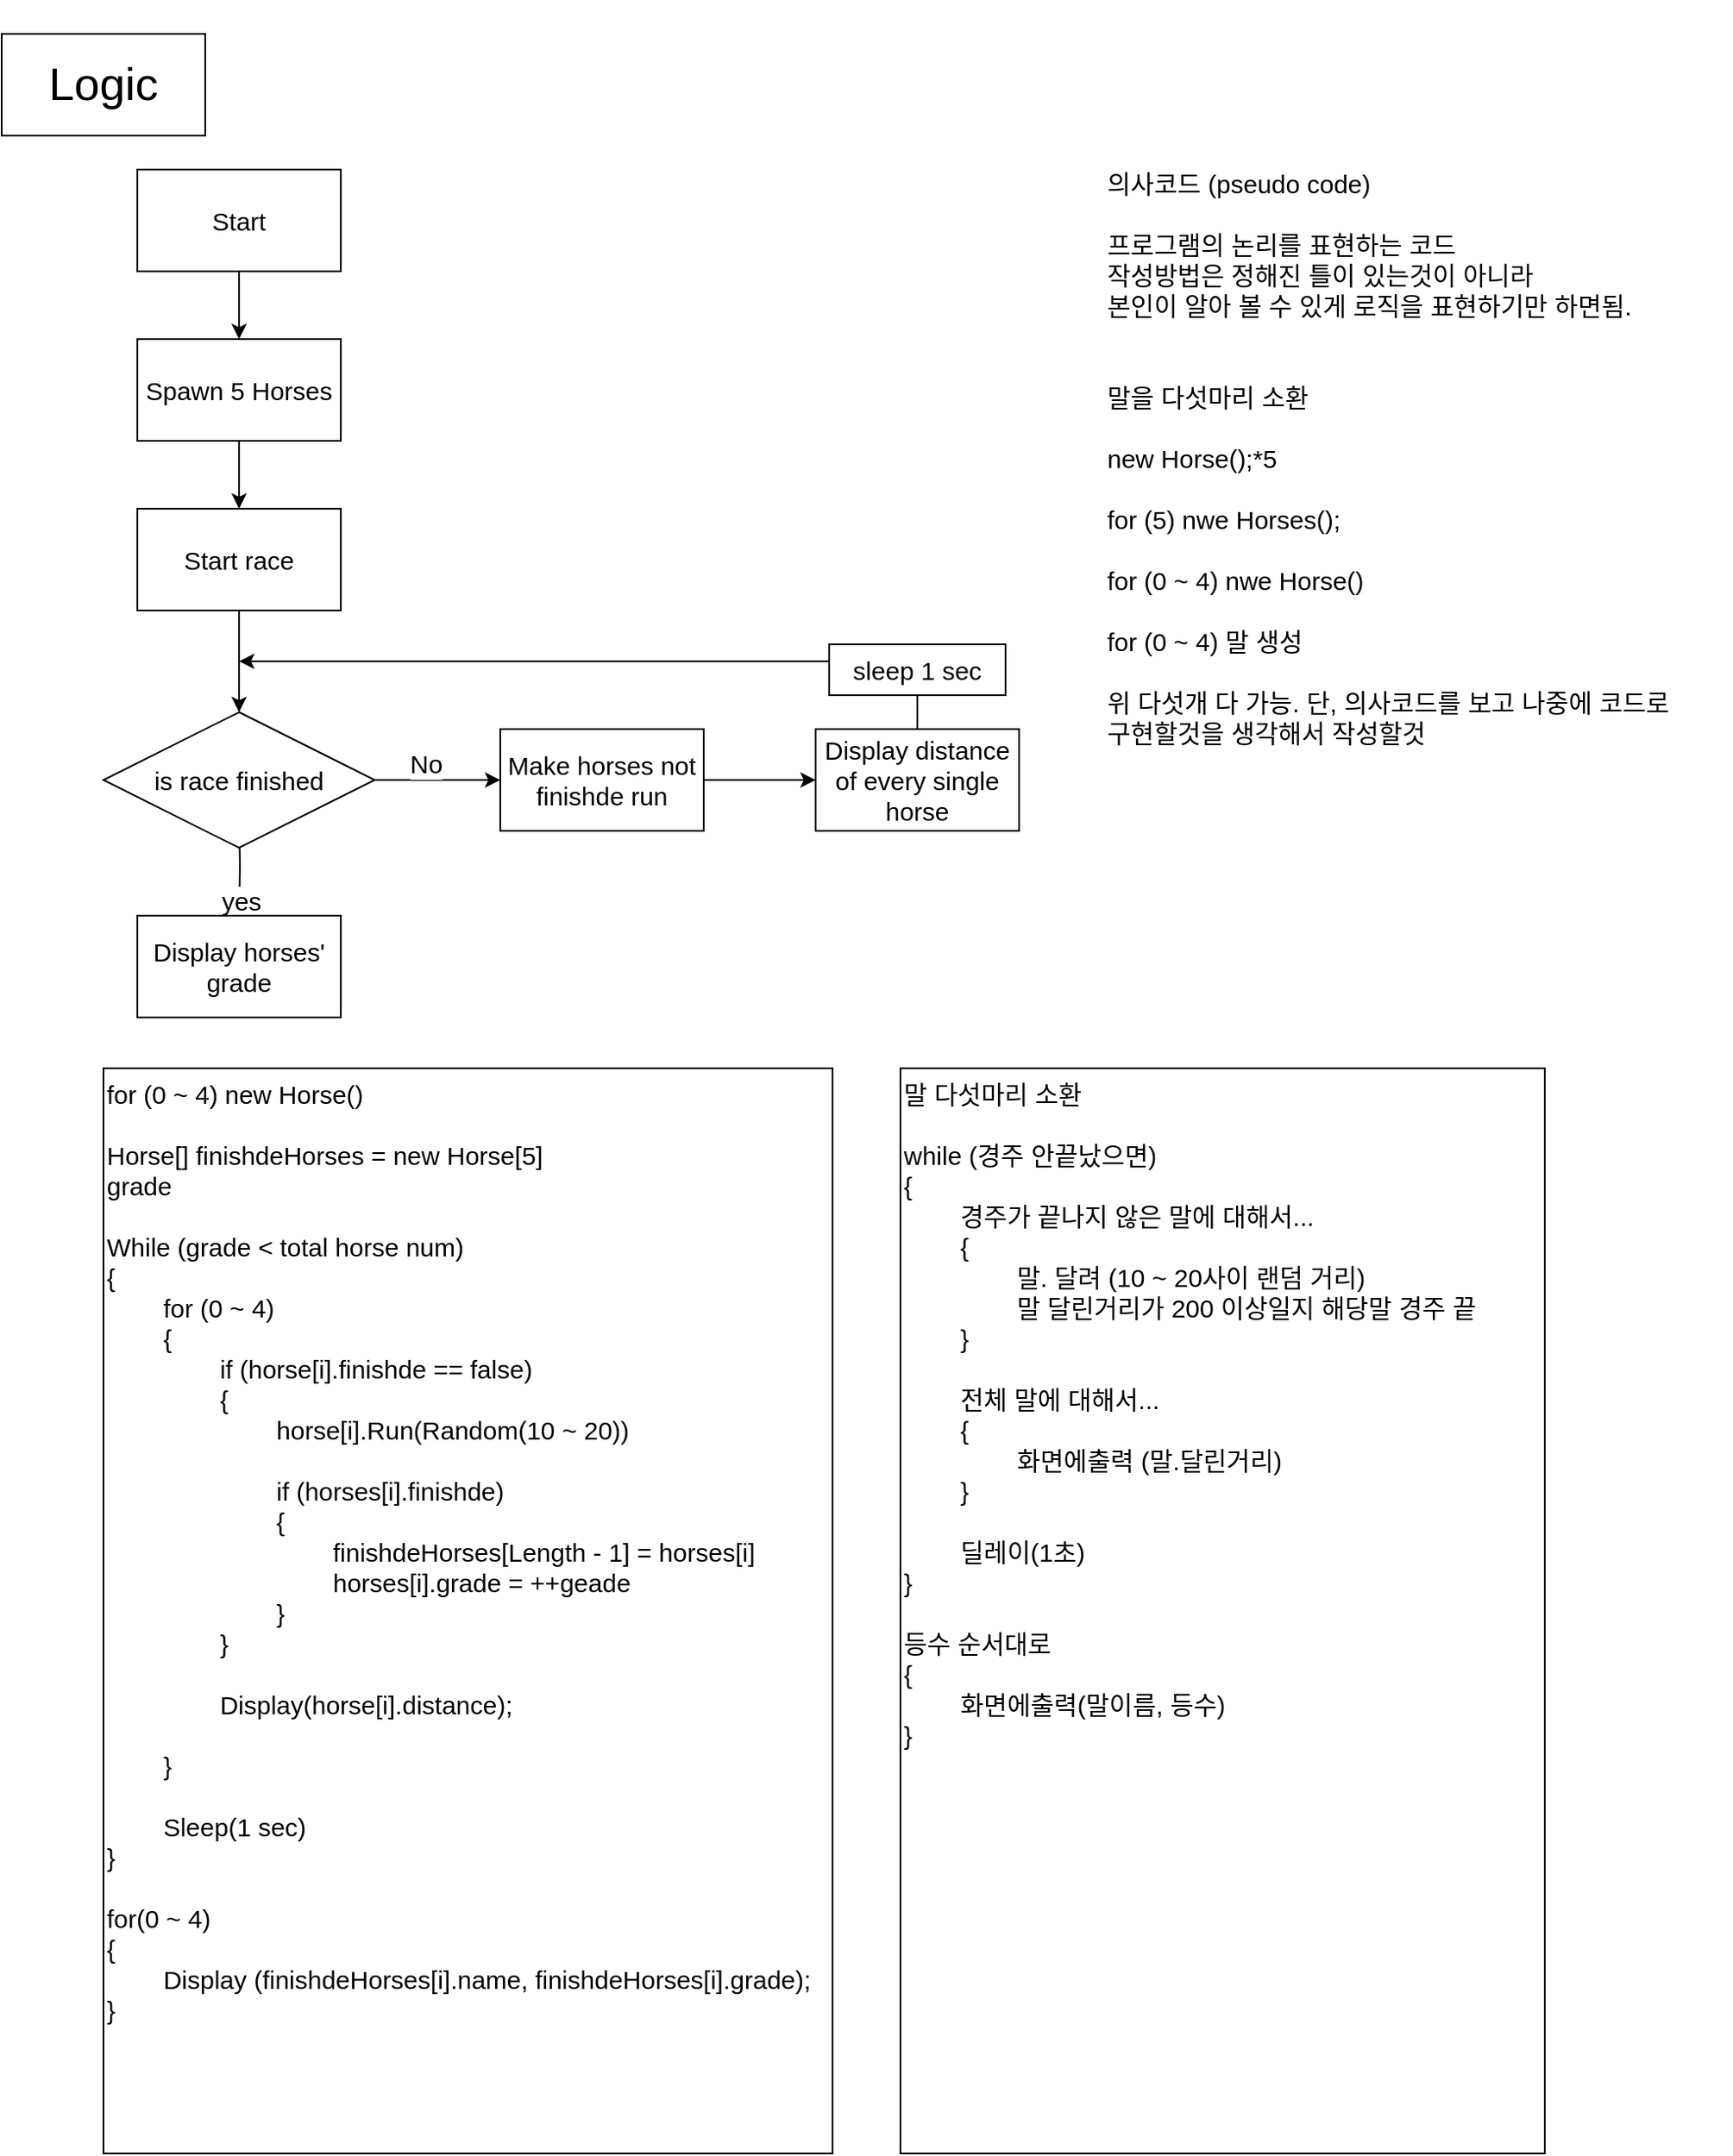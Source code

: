 <mxfile version="20.3.6" type="device"><diagram id="C5RBs43oDa-KdzZeNtuy" name="Page-1"><mxGraphModel dx="1673" dy="2103" grid="1" gridSize="10" guides="1" tooltips="1" connect="1" arrows="1" fold="1" page="1" pageScale="1" pageWidth="827" pageHeight="1169" math="0" shadow="0"><root><mxCell id="WIyWlLk6GJQsqaUBKTNV-0"/><mxCell id="WIyWlLk6GJQsqaUBKTNV-1" parent="WIyWlLk6GJQsqaUBKTNV-0"/><mxCell id="GjZZtBfI02XcdGesBnc_-2" value="Logic" style="rounded=0;whiteSpace=wrap;html=1;strokeWidth=1;fontSize=27;" parent="WIyWlLk6GJQsqaUBKTNV-1" vertex="1"><mxGeometry width="120" height="60" as="geometry"/></mxCell><mxCell id="GjZZtBfI02XcdGesBnc_-3" value="Start" style="rounded=0;whiteSpace=wrap;html=1;strokeWidth=1;fontSize=15;" parent="WIyWlLk6GJQsqaUBKTNV-1" vertex="1"><mxGeometry x="80" y="80" width="120" height="60" as="geometry"/></mxCell><mxCell id="GjZZtBfI02XcdGesBnc_-4" value="Spawn 5 Horses" style="rounded=0;whiteSpace=wrap;html=1;strokeWidth=1;fontSize=15;" parent="WIyWlLk6GJQsqaUBKTNV-1" vertex="1"><mxGeometry x="80" y="180" width="120" height="60" as="geometry"/></mxCell><mxCell id="GjZZtBfI02XcdGesBnc_-6" value="" style="endArrow=classic;html=1;rounded=0;fontSize=15;exitX=0.5;exitY=1;exitDx=0;exitDy=0;entryX=0.5;entryY=0;entryDx=0;entryDy=0;" parent="WIyWlLk6GJQsqaUBKTNV-1" source="GjZZtBfI02XcdGesBnc_-3" target="GjZZtBfI02XcdGesBnc_-4" edge="1"><mxGeometry width="50" height="50" relative="1" as="geometry"><mxPoint x="380" y="410" as="sourcePoint"/><mxPoint x="120" y="170" as="targetPoint"/></mxGeometry></mxCell><mxCell id="GjZZtBfI02XcdGesBnc_-7" value="Start race" style="rounded=0;whiteSpace=wrap;html=1;strokeWidth=1;fontSize=15;" parent="WIyWlLk6GJQsqaUBKTNV-1" vertex="1"><mxGeometry x="80" y="280" width="120" height="60" as="geometry"/></mxCell><mxCell id="GjZZtBfI02XcdGesBnc_-8" value="" style="endArrow=classic;html=1;rounded=0;fontSize=15;exitX=0.5;exitY=1;exitDx=0;exitDy=0;entryX=0.5;entryY=0;entryDx=0;entryDy=0;" parent="WIyWlLk6GJQsqaUBKTNV-1" source="GjZZtBfI02XcdGesBnc_-4" target="GjZZtBfI02XcdGesBnc_-7" edge="1"><mxGeometry width="50" height="50" relative="1" as="geometry"><mxPoint x="150" y="150" as="sourcePoint"/><mxPoint x="150" y="190" as="targetPoint"/></mxGeometry></mxCell><mxCell id="GjZZtBfI02XcdGesBnc_-16" value="yes" style="edgeStyle=orthogonalEdgeStyle;rounded=0;orthogonalLoop=1;jettySize=auto;html=1;fontSize=15;" parent="WIyWlLk6GJQsqaUBKTNV-1" target="GjZZtBfI02XcdGesBnc_-15" edge="1"><mxGeometry y="20" relative="1" as="geometry"><mxPoint x="140" y="460" as="sourcePoint"/><mxPoint as="offset"/></mxGeometry></mxCell><mxCell id="GjZZtBfI02XcdGesBnc_-15" value="Display horses'&lt;br&gt;grade" style="rounded=0;whiteSpace=wrap;html=1;strokeWidth=1;fontSize=15;" parent="WIyWlLk6GJQsqaUBKTNV-1" vertex="1"><mxGeometry x="80" y="520" width="120" height="60" as="geometry"/></mxCell><mxCell id="GjZZtBfI02XcdGesBnc_-17" value="" style="endArrow=classic;html=1;rounded=0;fontSize=15;entryX=0.5;entryY=0;entryDx=0;entryDy=0;exitX=0.5;exitY=1;exitDx=0;exitDy=0;" parent="WIyWlLk6GJQsqaUBKTNV-1" source="GjZZtBfI02XcdGesBnc_-7" edge="1"><mxGeometry width="50" height="50" relative="1" as="geometry"><mxPoint x="250" y="350" as="sourcePoint"/><mxPoint x="140" y="400" as="targetPoint"/><Array as="points"><mxPoint x="140" y="370"/></Array></mxGeometry></mxCell><mxCell id="GjZZtBfI02XcdGesBnc_-19" value="No" style="edgeStyle=orthogonalEdgeStyle;rounded=0;orthogonalLoop=1;jettySize=auto;html=1;fontSize=15;entryX=0;entryY=0.5;entryDx=0;entryDy=0;" parent="WIyWlLk6GJQsqaUBKTNV-1" source="GjZZtBfI02XcdGesBnc_-18" target="GjZZtBfI02XcdGesBnc_-24" edge="1"><mxGeometry x="-0.189" y="10" relative="1" as="geometry"><mxPoint x="280" y="440" as="targetPoint"/><Array as="points"/><mxPoint as="offset"/></mxGeometry></mxCell><mxCell id="GjZZtBfI02XcdGesBnc_-18" value="is race finished" style="rhombus;whiteSpace=wrap;html=1;strokeWidth=1;fontSize=15;" parent="WIyWlLk6GJQsqaUBKTNV-1" vertex="1"><mxGeometry x="60" y="400" width="160" height="80" as="geometry"/></mxCell><mxCell id="GjZZtBfI02XcdGesBnc_-21" style="edgeStyle=orthogonalEdgeStyle;rounded=0;orthogonalLoop=1;jettySize=auto;html=1;fontSize=15;" parent="WIyWlLk6GJQsqaUBKTNV-1" source="GjZZtBfI02XcdGesBnc_-20" edge="1"><mxGeometry relative="1" as="geometry"><mxPoint x="140" y="370" as="targetPoint"/><Array as="points"><mxPoint x="540" y="370"/></Array></mxGeometry></mxCell><mxCell id="GjZZtBfI02XcdGesBnc_-20" value="Display distance&lt;br&gt;of every single&lt;br&gt;horse" style="rounded=0;whiteSpace=wrap;html=1;strokeWidth=1;fontSize=15;" parent="WIyWlLk6GJQsqaUBKTNV-1" vertex="1"><mxGeometry x="480" y="410" width="120" height="60" as="geometry"/></mxCell><mxCell id="GjZZtBfI02XcdGesBnc_-23" value="sleep 1 sec" style="rounded=0;whiteSpace=wrap;html=1;strokeWidth=1;fontSize=15;" parent="WIyWlLk6GJQsqaUBKTNV-1" vertex="1"><mxGeometry x="488" y="360" width="104" height="30" as="geometry"/></mxCell><mxCell id="GjZZtBfI02XcdGesBnc_-25" style="edgeStyle=orthogonalEdgeStyle;rounded=0;orthogonalLoop=1;jettySize=auto;html=1;fontSize=15;entryX=0;entryY=0.5;entryDx=0;entryDy=0;" parent="WIyWlLk6GJQsqaUBKTNV-1" source="GjZZtBfI02XcdGesBnc_-24" target="GjZZtBfI02XcdGesBnc_-20" edge="1"><mxGeometry relative="1" as="geometry"><mxPoint x="470" y="440" as="targetPoint"/></mxGeometry></mxCell><mxCell id="GjZZtBfI02XcdGesBnc_-24" value="Make horses not&lt;br&gt;finishde run" style="rounded=0;whiteSpace=wrap;html=1;strokeWidth=1;fontSize=15;" parent="WIyWlLk6GJQsqaUBKTNV-1" vertex="1"><mxGeometry x="294" y="410" width="120" height="60" as="geometry"/></mxCell><mxCell id="GjZZtBfI02XcdGesBnc_-27" value="의사코드 (pseudo code)&lt;br&gt;&lt;br&gt;프로그램의 논리를 표현하는 코드&lt;br&gt;작성방법은 정해진 틀이 있는것이 아니라 &lt;br&gt;&lt;div style=&quot;&quot;&gt;&lt;span style=&quot;background-color: initial;&quot;&gt;본인이 알아 볼 수 있게 로직을 표현하기만 하면됨.&lt;/span&gt;&lt;/div&gt;&lt;div style=&quot;&quot;&gt;&lt;br&gt;&lt;/div&gt;&lt;div style=&quot;&quot;&gt;&lt;br&gt;&lt;/div&gt;&lt;div style=&quot;&quot;&gt;말을 다섯마리 소환&lt;/div&gt;&lt;div style=&quot;&quot;&gt;&lt;br&gt;&lt;/div&gt;&lt;div style=&quot;&quot;&gt;new Horse();*5&lt;br&gt;&lt;/div&gt;&lt;div style=&quot;&quot;&gt;&lt;br&gt;&lt;/div&gt;&lt;div style=&quot;&quot;&gt;for (5) nwe Horses();&lt;/div&gt;&lt;div style=&quot;&quot;&gt;&lt;br&gt;&lt;/div&gt;&lt;div style=&quot;&quot;&gt;for (0 ~ 4) nwe Horse()&lt;/div&gt;&lt;div style=&quot;&quot;&gt;&lt;br&gt;&lt;/div&gt;&lt;div style=&quot;&quot;&gt;for (0 ~ 4) 말 생성&lt;/div&gt;&lt;div style=&quot;&quot;&gt;&lt;br&gt;&lt;/div&gt;&lt;div style=&quot;&quot;&gt;위 다섯개 다 가능. 단, 의사코드를 보고 나중에 코드로&amp;nbsp;&lt;/div&gt;&lt;div style=&quot;&quot;&gt;구현할것을 생각해서 작성할것&lt;/div&gt;" style="text;html=1;strokeColor=none;fillColor=none;align=left;verticalAlign=middle;whiteSpace=wrap;rounded=0;strokeWidth=1;fontSize=15;" parent="WIyWlLk6GJQsqaUBKTNV-1" vertex="1"><mxGeometry x="650" y="-20" width="370" height="540" as="geometry"/></mxCell><mxCell id="GjZZtBfI02XcdGesBnc_-28" value="for (0 ~ 4) new Horse()&lt;br&gt;&lt;br&gt;Horse[] finishdeHorses = new Horse[5]&lt;br&gt;grade&lt;br&gt;&lt;br&gt;While (grade &amp;lt; total horse num)&lt;br&gt;{&lt;br&gt;&lt;span style=&quot;white-space: pre;&quot;&gt;&#9;&lt;/span&gt;for (0 ~ 4)&lt;br&gt;&lt;span style=&quot;white-space: pre;&quot;&gt;&#9;&lt;/span&gt;{&lt;br&gt;&lt;span style=&quot;white-space: pre;&quot;&gt;&#9;&lt;/span&gt;&lt;span style=&quot;white-space: pre;&quot;&gt;&#9;&lt;/span&gt;if (horse[i].finishde == false)&lt;br&gt;&lt;span style=&quot;white-space: pre;&quot;&gt;&#9;&lt;/span&gt;&lt;span style=&quot;white-space: pre;&quot;&gt;&#9;&lt;/span&gt;{&lt;br&gt;&lt;span style=&quot;white-space: pre;&quot;&gt;&#9;&lt;/span&gt;&lt;span style=&quot;white-space: pre;&quot;&gt;&#9;&lt;/span&gt;&lt;span style=&quot;white-space: pre;&quot;&gt;&#9;&lt;/span&gt;horse[i].Run(Random(10 ~ 20))&lt;br&gt;&lt;span style=&quot;white-space: pre;&quot;&gt;&#9;&lt;/span&gt;&lt;span style=&quot;white-space: pre;&quot;&gt;&#9;&lt;/span&gt;&lt;span style=&quot;white-space: pre;&quot;&gt;&#9;&lt;/span&gt;&lt;br&gt;&lt;span style=&quot;white-space: pre;&quot;&gt;&#9;&lt;/span&gt;&lt;span style=&quot;white-space: pre;&quot;&gt;&#9;&lt;/span&gt;&lt;span style=&quot;white-space: pre;&quot;&gt;&#9;&lt;/span&gt;if (horses[i].finishde)&lt;br&gt;&lt;span style=&quot;white-space: pre;&quot;&gt;&#9;&lt;/span&gt;&lt;span style=&quot;white-space: pre;&quot;&gt;&#9;&lt;/span&gt;&lt;span style=&quot;white-space: pre;&quot;&gt;&#9;&lt;/span&gt;{&lt;br&gt;&lt;span style=&quot;white-space: pre;&quot;&gt;&#9;&lt;/span&gt;&lt;span style=&quot;white-space: pre;&quot;&gt;&#9;&lt;/span&gt;&lt;span style=&quot;white-space: pre;&quot;&gt;&#9;&lt;/span&gt;&lt;span style=&quot;white-space: pre;&quot;&gt;&#9;&lt;/span&gt;finishdeHorses[Length - 1] = horses[i]&lt;br&gt;&lt;span style=&quot;white-space: pre;&quot;&gt;&#9;&lt;/span&gt;&lt;span style=&quot;white-space: pre;&quot;&gt;&#9;&lt;/span&gt;&lt;span style=&quot;white-space: pre;&quot;&gt;&#9;&lt;/span&gt;&lt;span style=&quot;white-space: pre;&quot;&gt;&#9;&lt;/span&gt;horses[i].grade = ++geade&lt;br&gt;&lt;span style=&quot;white-space: pre;&quot;&gt;&#9;&lt;/span&gt;&lt;span style=&quot;white-space: pre;&quot;&gt;&#9;&lt;/span&gt;&lt;span style=&quot;white-space: pre;&quot;&gt;&#9;&lt;/span&gt;}&lt;br&gt;&lt;span style=&quot;white-space: pre;&quot;&gt;&#9;&lt;/span&gt;&lt;span style=&quot;white-space: pre;&quot;&gt;&#9;&lt;/span&gt;}&lt;br&gt;&lt;span style=&quot;white-space: pre;&quot;&gt;&#9;&lt;/span&gt;&lt;span style=&quot;white-space: pre;&quot;&gt;&#9;&lt;/span&gt;&lt;br&gt;&lt;span style=&quot;white-space: pre;&quot;&gt;&#9;&lt;/span&gt;&lt;span style=&quot;white-space: pre;&quot;&gt;&#9;&lt;/span&gt;Display(horse[i].distance);&lt;br&gt;&lt;br&gt;&lt;span style=&quot;white-space: pre;&quot;&gt;&#9;&lt;/span&gt;}&lt;span style=&quot;white-space: pre;&quot;&gt;&#9;&lt;/span&gt;&lt;br&gt;&lt;span style=&quot;white-space: pre;&quot;&gt;&#9;&lt;/span&gt;&lt;br&gt;&lt;span style=&quot;white-space: pre;&quot;&gt;&#9;&lt;/span&gt;Sleep(1 sec)&lt;br&gt;}&lt;br&gt;&lt;br&gt;for(0 ~ 4)&lt;br&gt;{&lt;br&gt;&lt;span style=&quot;white-space: pre;&quot;&gt;&#9;&lt;/span&gt;Display (finishdeHorses[i].name, finishdeHorses[i].grade);&lt;br&gt;}" style="rounded=0;whiteSpace=wrap;html=1;strokeWidth=1;fontSize=15;align=left;verticalAlign=top;" parent="WIyWlLk6GJQsqaUBKTNV-1" vertex="1"><mxGeometry x="60" y="610" width="430" height="640" as="geometry"/></mxCell><mxCell id="GjZZtBfI02XcdGesBnc_-29" value="말 다섯마리 소환&lt;br&gt;&lt;br&gt;while (경주 안끝났으면)&lt;br&gt;{&lt;br&gt;&lt;span style=&quot;white-space: pre;&quot;&gt;&#9;&lt;/span&gt;경주가 끝나지 않은 말에 대해서...&lt;br&gt;&lt;span style=&quot;white-space: pre;&quot;&gt;&#9;&lt;/span&gt;{&lt;br&gt;&lt;span style=&quot;white-space: pre;&quot;&gt;&#9;&lt;/span&gt;&lt;span style=&quot;white-space: pre;&quot;&gt;&#9;&lt;/span&gt;말. 달려 (10 ~ 20사이 랜덤 거리)&lt;br&gt;&lt;span style=&quot;white-space: pre;&quot;&gt;&#9;&lt;/span&gt;&lt;span style=&quot;white-space: pre;&quot;&gt;&#9;&lt;/span&gt;말 달린거리가 200 이상일지 해당말 경주 끝&lt;br&gt;&lt;span style=&quot;white-space: pre;&quot;&gt;&#9;&lt;/span&gt;}&lt;br&gt;&amp;nbsp;&lt;span style=&quot;white-space: pre;&quot;&gt;&#9;&lt;/span&gt;&lt;br&gt;&lt;span style=&quot;white-space: pre;&quot;&gt;&#9;&lt;/span&gt;전체 말에 대해서...&lt;br&gt;&lt;span style=&quot;white-space: pre;&quot;&gt;&#9;&lt;/span&gt;{&lt;br&gt;&lt;span style=&quot;white-space: pre;&quot;&gt;&#9;&lt;/span&gt;&lt;span style=&quot;white-space: pre;&quot;&gt;&#9;&lt;/span&gt;화면에출력 (말.달린거리)&lt;br&gt;&lt;span style=&quot;white-space: pre;&quot;&gt;&#9;&lt;/span&gt;}&lt;br&gt;&lt;br&gt;&lt;span style=&quot;white-space: pre;&quot;&gt;&#9;&lt;/span&gt;딜레이(1초)&lt;br&gt;}&lt;br&gt;&lt;br&gt;등수 순서대로&lt;br&gt;{&lt;br&gt;&lt;span style=&quot;white-space: pre;&quot;&gt;&#9;&lt;/span&gt;화면에출력(말이름, 등수)&lt;br&gt;}" style="rounded=0;whiteSpace=wrap;html=1;strokeWidth=1;fontSize=15;align=left;verticalAlign=top;" parent="WIyWlLk6GJQsqaUBKTNV-1" vertex="1"><mxGeometry x="530" y="610" width="380" height="640" as="geometry"/></mxCell></root></mxGraphModel></diagram></mxfile>